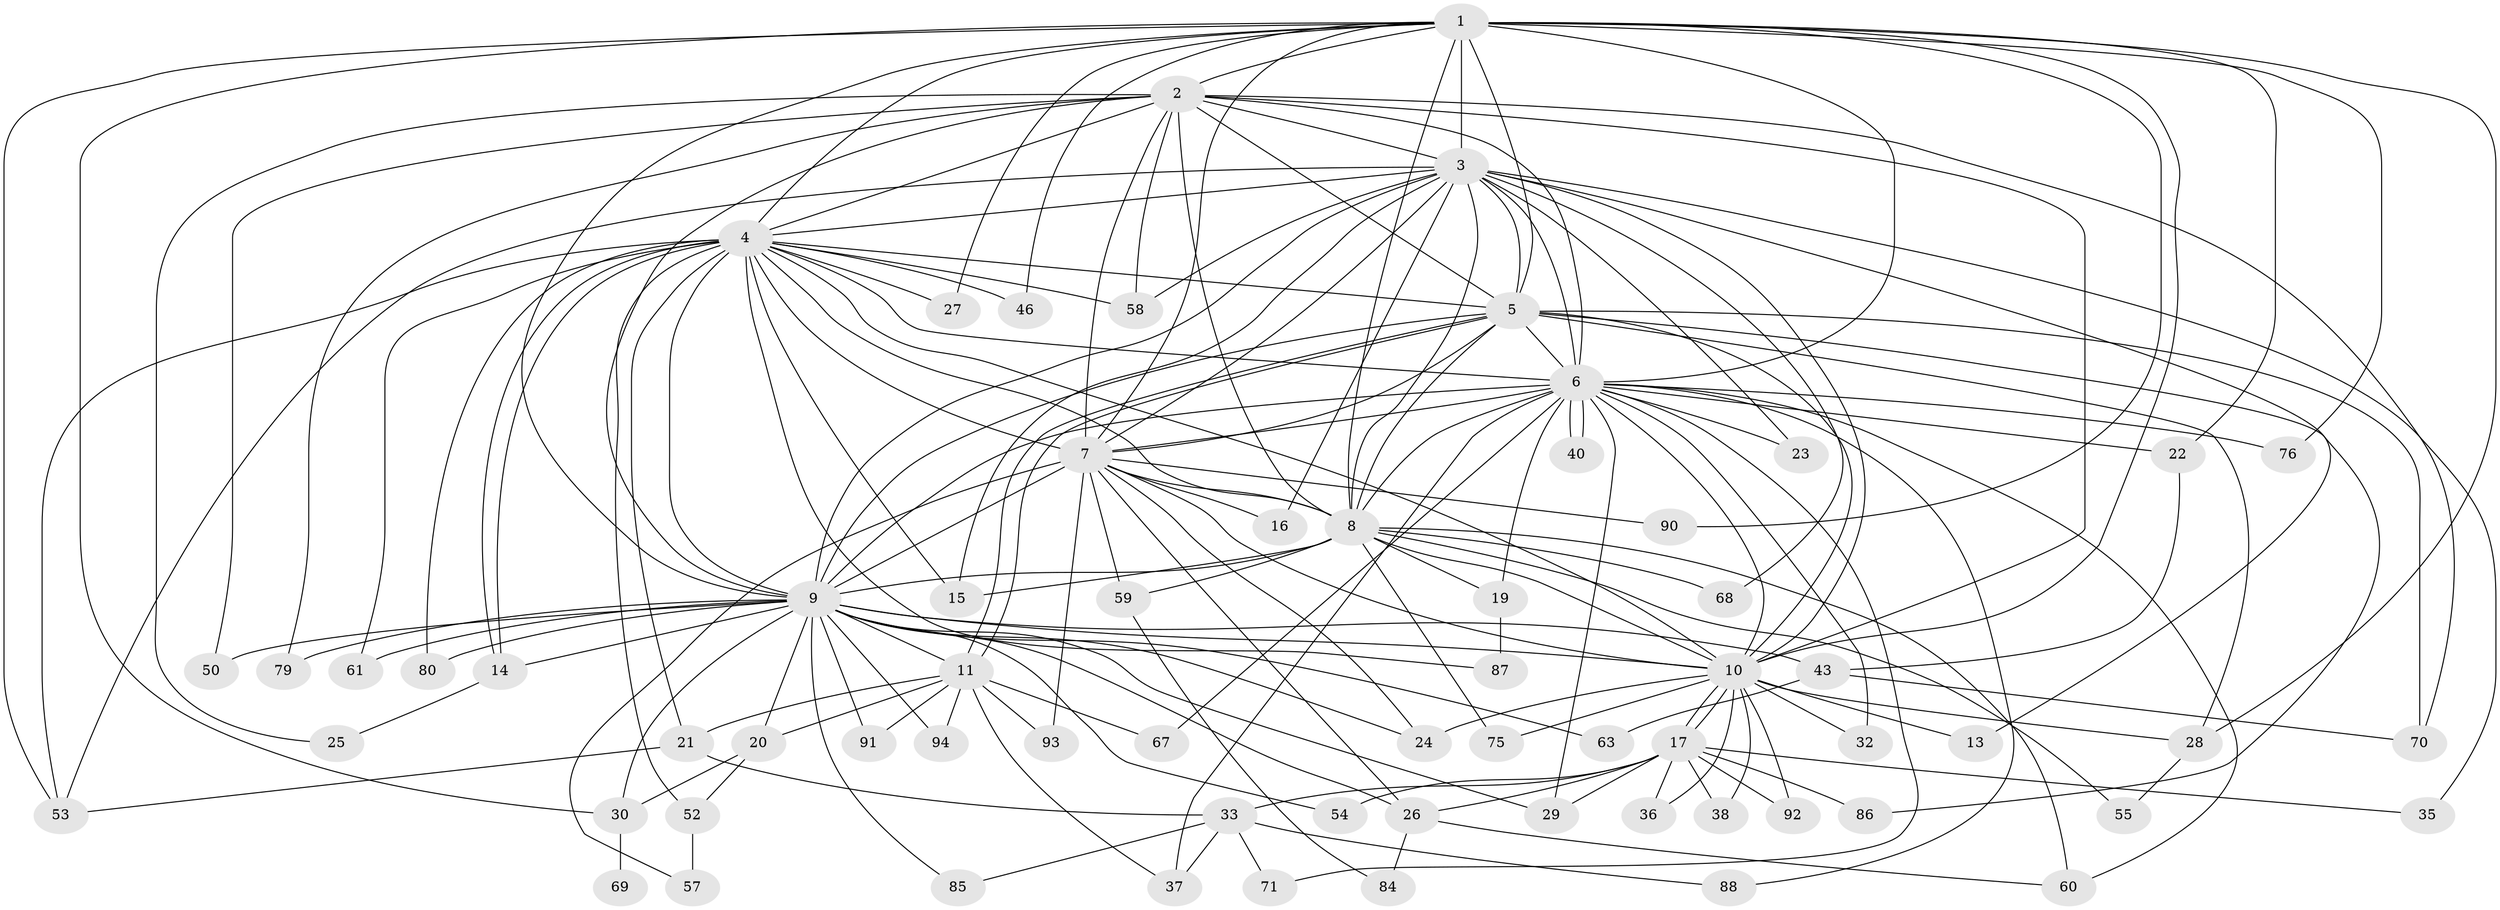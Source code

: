 // Generated by graph-tools (version 1.1) at 2025/51/02/27/25 19:51:49]
// undirected, 67 vertices, 172 edges
graph export_dot {
graph [start="1"]
  node [color=gray90,style=filled];
  1 [super="+82"];
  2 [super="+51"];
  3 [super="+45"];
  4 [super="+77"];
  5 [super="+65"];
  6 [super="+78"];
  7 [super="+66"];
  8 [super="+64"];
  9 [super="+41"];
  10 [super="+18"];
  11 [super="+12"];
  13;
  14 [super="+34"];
  15;
  16;
  17 [super="+31"];
  19 [super="+44"];
  20;
  21 [super="+74"];
  22 [super="+49"];
  23;
  24 [super="+47"];
  25;
  26 [super="+83"];
  27;
  28 [super="+48"];
  29 [super="+39"];
  30 [super="+42"];
  32 [super="+73"];
  33;
  35;
  36;
  37 [super="+56"];
  38;
  40;
  43;
  46;
  50;
  52;
  53 [super="+62"];
  54;
  55 [super="+81"];
  57;
  58;
  59;
  60 [super="+89"];
  61;
  63;
  67;
  68;
  69;
  70 [super="+72"];
  71;
  75;
  76;
  79;
  80;
  84;
  85;
  86;
  87;
  88;
  90;
  91;
  92;
  93;
  94;
  1 -- 2;
  1 -- 3;
  1 -- 4;
  1 -- 5;
  1 -- 6 [weight=2];
  1 -- 7;
  1 -- 8;
  1 -- 9;
  1 -- 10;
  1 -- 22 [weight=2];
  1 -- 27;
  1 -- 28;
  1 -- 30;
  1 -- 46;
  1 -- 76;
  1 -- 90;
  1 -- 53;
  2 -- 3;
  2 -- 4;
  2 -- 5 [weight=2];
  2 -- 6;
  2 -- 7;
  2 -- 8;
  2 -- 9;
  2 -- 10 [weight=2];
  2 -- 25;
  2 -- 50;
  2 -- 58;
  2 -- 70;
  2 -- 79;
  3 -- 4;
  3 -- 5;
  3 -- 6;
  3 -- 7 [weight=2];
  3 -- 8;
  3 -- 9;
  3 -- 10;
  3 -- 13;
  3 -- 16;
  3 -- 23;
  3 -- 35;
  3 -- 53;
  3 -- 58;
  3 -- 68;
  3 -- 15;
  4 -- 5;
  4 -- 6;
  4 -- 7;
  4 -- 8;
  4 -- 9;
  4 -- 10;
  4 -- 14;
  4 -- 14;
  4 -- 15;
  4 -- 21;
  4 -- 27;
  4 -- 46;
  4 -- 52;
  4 -- 53;
  4 -- 61;
  4 -- 80;
  4 -- 87;
  4 -- 58;
  5 -- 6;
  5 -- 7;
  5 -- 8;
  5 -- 9;
  5 -- 10;
  5 -- 11;
  5 -- 11;
  5 -- 70;
  5 -- 86;
  5 -- 28;
  6 -- 7;
  6 -- 8;
  6 -- 9 [weight=3];
  6 -- 10;
  6 -- 19;
  6 -- 22;
  6 -- 23;
  6 -- 29;
  6 -- 32;
  6 -- 37;
  6 -- 40;
  6 -- 40;
  6 -- 60;
  6 -- 67;
  6 -- 71;
  6 -- 76;
  6 -- 88;
  7 -- 8;
  7 -- 9;
  7 -- 10;
  7 -- 16;
  7 -- 26;
  7 -- 57;
  7 -- 59;
  7 -- 90;
  7 -- 93;
  7 -- 24;
  8 -- 9;
  8 -- 10 [weight=3];
  8 -- 15;
  8 -- 19 [weight=2];
  8 -- 55 [weight=2];
  8 -- 59;
  8 -- 68;
  8 -- 75;
  8 -- 60;
  9 -- 10;
  9 -- 20;
  9 -- 24;
  9 -- 26;
  9 -- 29;
  9 -- 43;
  9 -- 50;
  9 -- 61;
  9 -- 79;
  9 -- 80;
  9 -- 85;
  9 -- 91;
  9 -- 54;
  9 -- 94;
  9 -- 63;
  9 -- 11;
  9 -- 14;
  9 -- 30;
  10 -- 13;
  10 -- 17 [weight=2];
  10 -- 17;
  10 -- 24;
  10 -- 28;
  10 -- 32;
  10 -- 36;
  10 -- 38;
  10 -- 75;
  10 -- 92;
  11 -- 20;
  11 -- 21;
  11 -- 67;
  11 -- 91;
  11 -- 37;
  11 -- 93;
  11 -- 94;
  14 -- 25;
  17 -- 33;
  17 -- 86;
  17 -- 92;
  17 -- 35;
  17 -- 36;
  17 -- 54;
  17 -- 38;
  17 -- 26;
  17 -- 29;
  19 -- 87;
  20 -- 30;
  20 -- 52;
  21 -- 33;
  21 -- 53;
  22 -- 43;
  26 -- 60;
  26 -- 84;
  28 -- 55;
  30 -- 69 [weight=2];
  33 -- 71;
  33 -- 85;
  33 -- 88;
  33 -- 37;
  43 -- 63;
  43 -- 70;
  52 -- 57;
  59 -- 84;
}
